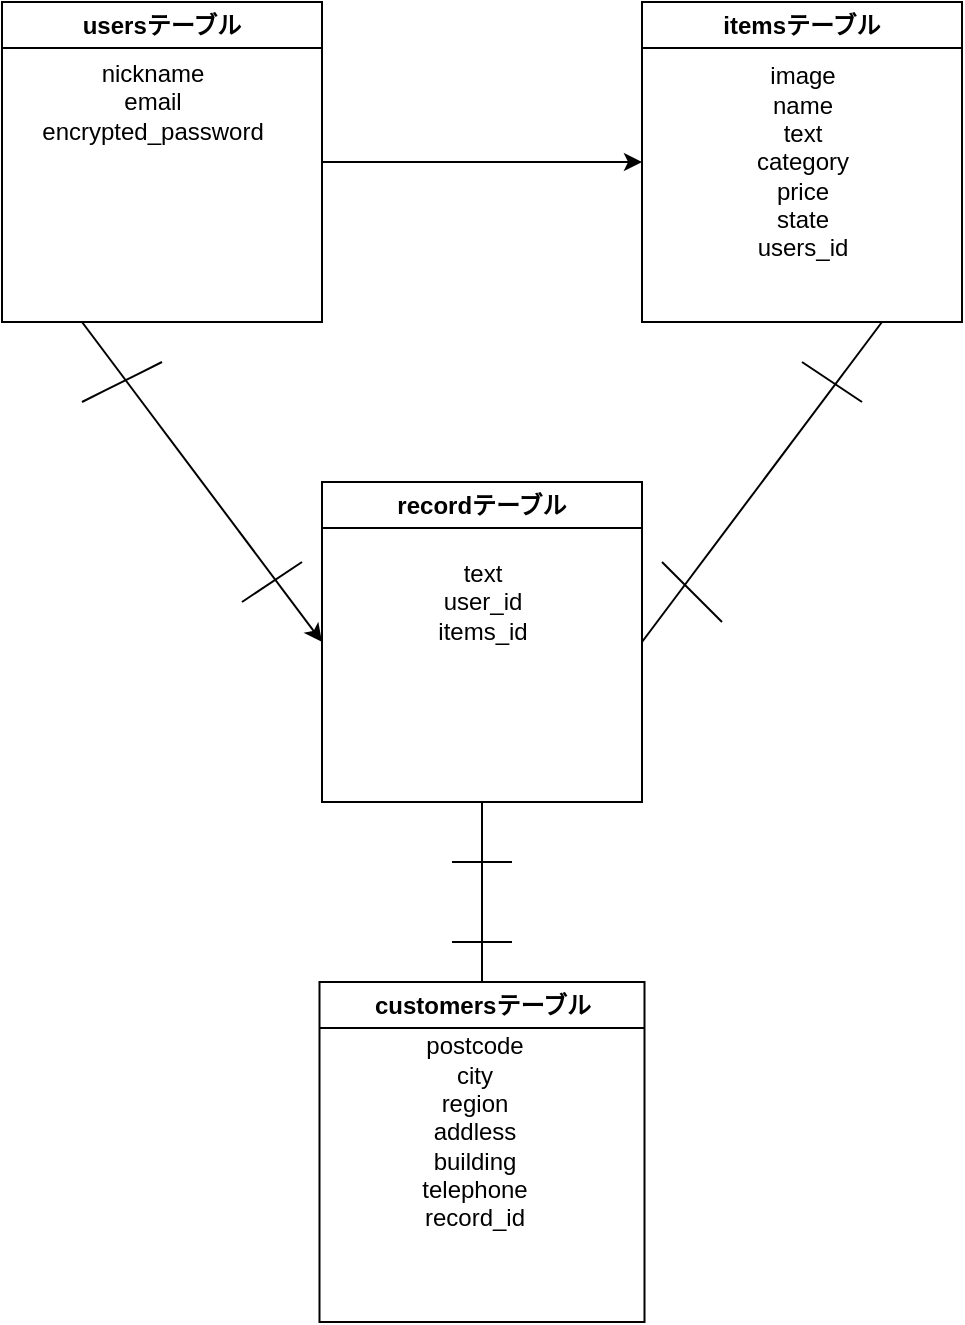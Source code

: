 <mxfile>
    <diagram id="hqYqz-_CxKHIi5i51m1a" name="ページ1">
        <mxGraphModel dx="346" dy="468" grid="1" gridSize="10" guides="0" tooltips="1" connect="1" arrows="1" fold="1" page="1" pageScale="1" pageWidth="827" pageHeight="1169" math="0" shadow="0">
            <root>
                <mxCell id="0"/>
                <mxCell id="1" parent="0"/>
                <mxCell id="7" style="edgeStyle=none;html=1;exitX=0.25;exitY=1;exitDx=0;exitDy=0;entryX=0;entryY=0.5;entryDx=0;entryDy=0;" parent="1" source="2" target="5" edge="1">
                    <mxGeometry relative="1" as="geometry"/>
                </mxCell>
                <mxCell id="23" style="edgeStyle=none;html=1;exitX=1;exitY=0.5;exitDx=0;exitDy=0;entryX=0;entryY=0.5;entryDx=0;entryDy=0;" parent="1" source="2" target="3" edge="1">
                    <mxGeometry relative="1" as="geometry"/>
                </mxCell>
                <mxCell id="2" value="usersテーブル" style="swimlane;whiteSpace=wrap;html=1;" parent="1" vertex="1">
                    <mxGeometry x="120" y="80" width="160" height="160" as="geometry"/>
                </mxCell>
                <mxCell id="9" value="nickname&lt;br&gt;email&lt;br&gt;encrypted_password" style="text;html=1;align=center;verticalAlign=middle;resizable=0;points=[];autosize=1;strokeColor=none;fillColor=none;" parent="2" vertex="1">
                    <mxGeometry x="10" y="20" width="130" height="60" as="geometry"/>
                </mxCell>
                <mxCell id="3" value="itemsテーブル" style="swimlane;whiteSpace=wrap;html=1;" parent="1" vertex="1">
                    <mxGeometry x="440" y="80" width="160" height="160" as="geometry"/>
                </mxCell>
                <mxCell id="10" value="image&lt;br&gt;name&lt;br&gt;text&lt;br&gt;category&lt;br&gt;price&lt;br&gt;state&lt;br&gt;users_id" style="text;html=1;align=center;verticalAlign=middle;resizable=0;points=[];autosize=1;strokeColor=none;fillColor=none;" parent="3" vertex="1">
                    <mxGeometry x="45" y="25" width="70" height="110" as="geometry"/>
                </mxCell>
                <mxCell id="5" value="recordテーブル" style="swimlane;whiteSpace=wrap;html=1;" parent="1" vertex="1">
                    <mxGeometry x="280" y="320" width="160" height="160" as="geometry"/>
                </mxCell>
                <mxCell id="11" value="text&lt;br&gt;user_id&lt;br&gt;items_id" style="text;html=1;align=center;verticalAlign=middle;resizable=0;points=[];autosize=1;strokeColor=none;fillColor=none;" parent="5" vertex="1">
                    <mxGeometry x="45" y="30" width="70" height="60" as="geometry"/>
                </mxCell>
                <mxCell id="12" value="customersテーブル" style="swimlane;whiteSpace=wrap;html=1;startSize=23;" parent="1" vertex="1">
                    <mxGeometry x="278.75" y="570" width="162.5" height="170" as="geometry"/>
                </mxCell>
                <mxCell id="48" value="postcode&lt;br&gt;city&lt;br&gt;region&lt;br&gt;addless&lt;br&gt;building&lt;br&gt;telephone&lt;br&gt;record_id" style="text;html=1;align=center;verticalAlign=middle;resizable=0;points=[];autosize=1;strokeColor=none;fillColor=none;" parent="12" vertex="1">
                    <mxGeometry x="37.5" y="20" width="80" height="110" as="geometry"/>
                </mxCell>
                <mxCell id="18" value="" style="endArrow=none;html=1;entryX=0.75;entryY=1;entryDx=0;entryDy=0;exitX=1;exitY=0.5;exitDx=0;exitDy=0;" parent="1" source="5" target="3" edge="1">
                    <mxGeometry width="50" height="50" relative="1" as="geometry">
                        <mxPoint x="450" y="390" as="sourcePoint"/>
                        <mxPoint x="540" y="270" as="targetPoint"/>
                    </mxGeometry>
                </mxCell>
                <mxCell id="51" value="" style="endArrow=none;html=1;elbow=vertical;" parent="1" edge="1">
                    <mxGeometry width="50" height="50" relative="1" as="geometry">
                        <mxPoint x="345" y="510" as="sourcePoint"/>
                        <mxPoint x="375" y="510" as="targetPoint"/>
                    </mxGeometry>
                </mxCell>
                <mxCell id="54" value="" style="endArrow=none;html=1;elbow=vertical;" parent="1" edge="1">
                    <mxGeometry width="50" height="50" relative="1" as="geometry">
                        <mxPoint x="160" y="280" as="sourcePoint"/>
                        <mxPoint x="200" y="260" as="targetPoint"/>
                        <Array as="points">
                            <mxPoint x="180" y="270"/>
                        </Array>
                    </mxGeometry>
                </mxCell>
                <mxCell id="55" value="" style="endArrow=none;html=1;elbow=vertical;" parent="1" edge="1">
                    <mxGeometry width="50" height="50" relative="1" as="geometry">
                        <mxPoint x="345" y="550" as="sourcePoint"/>
                        <mxPoint x="375" y="550" as="targetPoint"/>
                    </mxGeometry>
                </mxCell>
                <mxCell id="56" value="" style="endArrow=none;html=1;elbow=vertical;" parent="1" edge="1">
                    <mxGeometry width="50" height="50" relative="1" as="geometry">
                        <mxPoint x="550" y="280" as="sourcePoint"/>
                        <mxPoint x="520" y="260" as="targetPoint"/>
                        <Array as="points"/>
                    </mxGeometry>
                </mxCell>
                <mxCell id="64" value="" style="endArrow=none;html=1;elbow=vertical;" parent="1" edge="1">
                    <mxGeometry width="50" height="50" relative="1" as="geometry">
                        <mxPoint x="240" y="380" as="sourcePoint"/>
                        <mxPoint x="270" y="360" as="targetPoint"/>
                        <Array as="points"/>
                    </mxGeometry>
                </mxCell>
                <mxCell id="65" value="" style="endArrow=none;html=1;elbow=vertical;entryX=0.5;entryY=1;entryDx=0;entryDy=0;exitX=0.5;exitY=0;exitDx=0;exitDy=0;" parent="1" source="12" target="5" edge="1">
                    <mxGeometry width="50" height="50" relative="1" as="geometry">
                        <mxPoint x="360" y="560" as="sourcePoint"/>
                        <mxPoint x="410" y="410" as="targetPoint"/>
                    </mxGeometry>
                </mxCell>
                <mxCell id="66" value="" style="endArrow=none;html=1;elbow=vertical;" parent="1" edge="1">
                    <mxGeometry width="50" height="50" relative="1" as="geometry">
                        <mxPoint x="450" y="360" as="sourcePoint"/>
                        <mxPoint x="480" y="390" as="targetPoint"/>
                    </mxGeometry>
                </mxCell>
            </root>
        </mxGraphModel>
    </diagram>
</mxfile>